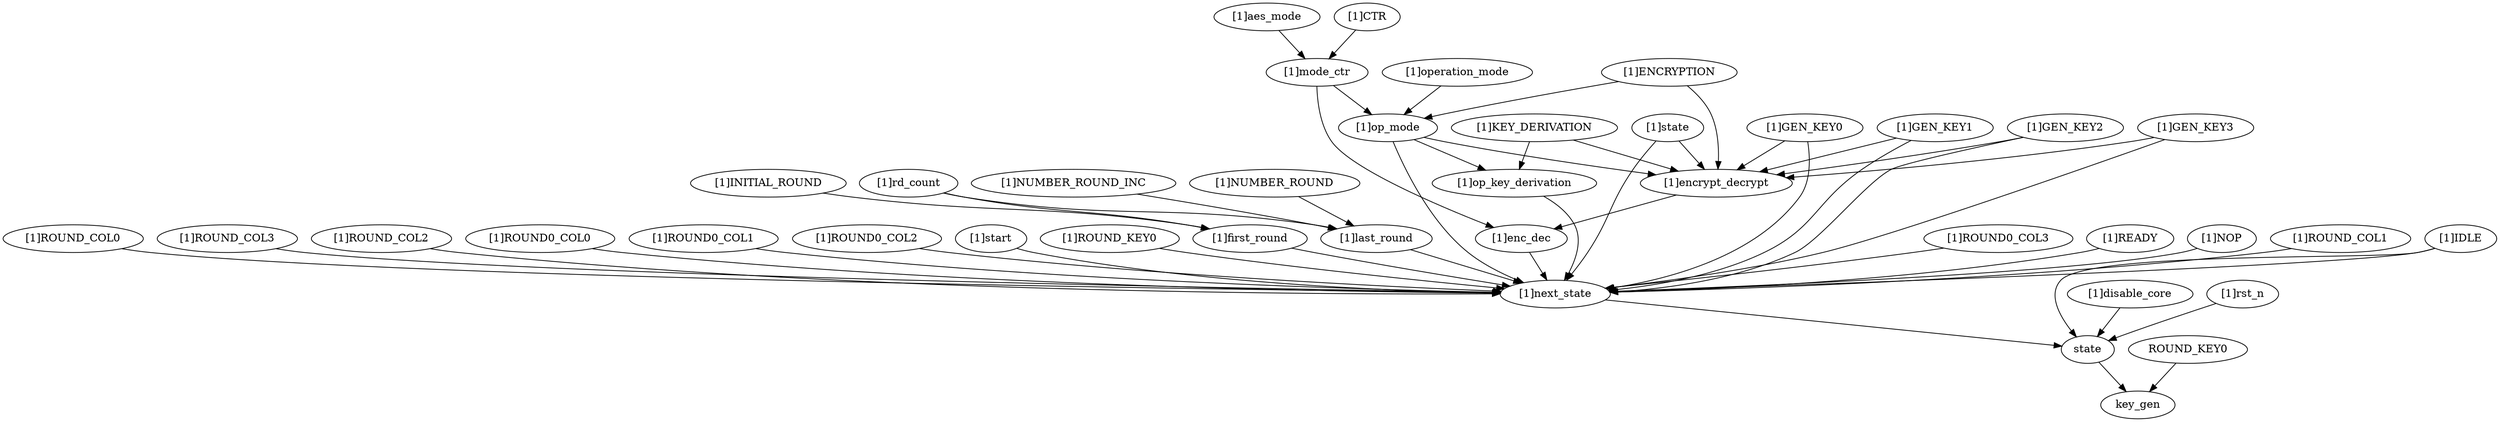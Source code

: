 strict digraph "" {
	"[1]ROUND_COL1"	 [complexity=13,
		importance=0.287776310937,
		rank=0.0221366393029];
	"[1]next_state"	 [complexity=5,
		importance=0.140229657311,
		rank=0.0280459314623];
	"[1]ROUND_COL1" -> "[1]next_state";
	"[1]ROUND_COL0"	 [complexity=17,
		importance=0.428005968249,
		rank=0.0251768216617];
	"[1]ROUND_COL0" -> "[1]next_state";
	"[1]ROUND_COL3"	 [complexity=17,
		importance=0.428005968249,
		rank=0.0251768216617];
	"[1]ROUND_COL3" -> "[1]next_state";
	"[1]ROUND_COL2"	 [complexity=13,
		importance=0.287776310937,
		rank=0.0221366393029];
	"[1]ROUND_COL2" -> "[1]next_state";
	"[1]ROUND0_COL0"	 [complexity=11,
		importance=0.287776310937,
		rank=0.0261614828125];
	"[1]ROUND0_COL0" -> "[1]next_state";
	"[1]ROUND0_COL1"	 [complexity=13,
		importance=0.287776310937,
		rank=0.0221366393029];
	"[1]ROUND0_COL1" -> "[1]next_state";
	"[1]ROUND0_COL2"	 [complexity=13,
		importance=0.287776310937,
		rank=0.0221366393029];
	"[1]ROUND0_COL2" -> "[1]next_state";
	"[1]start"	 [complexity=6,
		importance=0.848694940182,
		rank=0.141449156697];
	"[1]start" -> "[1]next_state";
	"[1]ROUND_KEY0"	 [complexity=21,
		importance=0.56823562556,
		rank=0.0270588393124];
	"[1]ROUND_KEY0" -> "[1]next_state";
	"[1]aes_mode"	 [complexity=19,
		importance=0.182978241007,
		rank=0.00963043373721];
	"[1]mode_ctr"	 [complexity=16,
		importance=0.175661244692,
		rank=0.0109788277933];
	"[1]aes_mode" -> "[1]mode_ctr";
	"[1]first_round"	 [complexity=6,
		importance=0.291806214545,
		rank=0.0486343690908];
	"[1]first_round" -> "[1]next_state";
	"[1]op_key_derivation"	 [complexity=9,
		importance=0.149594976031,
		rank=0.0166216640034];
	"[1]op_key_derivation" -> "[1]next_state";
	"[1]operation_mode"	 [complexity=16,
		importance=0.170173764475,
		rank=0.0106358602797];
	"[1]op_mode"	 [complexity=12,
		importance=0.16285676816,
		rank=0.0135713973467];
	"[1]operation_mode" -> "[1]op_mode";
	"[1]last_round"	 [complexity=12,
		importance=0.71859238672,
		rank=0.0598826988934];
	"[1]last_round" -> "[1]next_state";
	"[1]IDLE"	 [complexity=11,
		importance=0.428005968249,
		rank=0.0389096334771];
	state	 [complexity=3,
		importance=0.0614358217267,
		rank=0.0204786072422];
	"[1]IDLE" -> state;
	"[1]IDLE" -> "[1]next_state";
	"[1]enc_dec"	 [complexity=47,
		importance=1.69893947957,
		rank=0.0361476485014];
	"[1]mode_ctr" -> "[1]enc_dec";
	"[1]mode_ctr" -> "[1]op_mode";
	ROUND_KEY0	 [complexity=3,
		importance=0.015501470907,
		rank=0.00516715696901];
	key_gen	 [complexity=0,
		importance=0.00818447459228,
		rank=0.0];
	ROUND_KEY0 -> key_gen;
	"[1]disable_core"	 [complexity=4,
		importance=0.130188639768,
		rank=0.0325471599421];
	"[1]disable_core" -> state;
	"[1]ROUND0_COL3"	 [complexity=15,
		importance=0.428005968249,
		rank=0.0285337312166];
	"[1]ROUND0_COL3" -> "[1]next_state";
	"[1]rd_count"	 [complexity=9,
		importance=0.31428920657,
		rank=0.0349210229523];
	"[1]rd_count" -> "[1]first_round";
	"[1]rd_count" -> "[1]last_round";
	state -> key_gen;
	"[1]enc_dec" -> "[1]next_state";
	"[1]encrypt_decrypt"	 [complexity=50,
		importance=1.71575725283,
		rank=0.0343151450565];
	"[1]encrypt_decrypt" -> "[1]enc_dec";
	"[1]READY"	 [complexity=15,
		importance=0.428005968249,
		rank=0.0285337312166];
	"[1]READY" -> "[1]next_state";
	"[1]rst_n"	 [complexity=4,
		importance=0.191624461495,
		rank=0.0479061153737];
	"[1]rst_n" -> state;
	"[1]INITIAL_ROUND"	 [complexity=9,
		importance=0.299123210859,
		rank=0.0332359123177];
	"[1]INITIAL_ROUND" -> "[1]first_round";
	"[1]NUMBER_ROUND"	 [complexity=17,
		importance=0.725909383035,
		rank=0.0427005519432];
	"[1]NUMBER_ROUND" -> "[1]last_round";
	"[1]next_state" -> state;
	"[1]CTR"	 [complexity=19,
		importance=0.182978241007,
		rank=0.00963043373721];
	"[1]CTR" -> "[1]mode_ctr";
	"[1]NUMBER_ROUND_INC"	 [complexity=17,
		importance=0.725909383035,
		rank=0.0427005519432];
	"[1]NUMBER_ROUND_INC" -> "[1]last_round";
	"[1]NOP"	 [complexity=9,
		importance=0.147546653626,
		rank=0.0163940726251];
	"[1]NOP" -> "[1]next_state";
	"[1]state"	 [complexity=63,
		importance=1.76900859996,
		rank=0.0280795015867];
	"[1]state" -> "[1]encrypt_decrypt";
	"[1]state" -> "[1]next_state";
	"[1]ENCRYPTION"	 [complexity=16,
		importance=0.170173764475,
		rank=0.0106358602797];
	"[1]ENCRYPTION" -> "[1]encrypt_decrypt";
	"[1]ENCRYPTION" -> "[1]op_mode";
	"[1]op_mode" -> "[1]op_key_derivation";
	"[1]op_mode" -> "[1]encrypt_decrypt";
	"[1]op_mode" -> "[1]next_state";
	"[1]GEN_KEY0"	 [complexity=63,
		importance=1.72307424914,
		rank=0.027350384907];
	"[1]GEN_KEY0" -> "[1]encrypt_decrypt";
	"[1]GEN_KEY0" -> "[1]next_state";
	"[1]GEN_KEY1"	 [complexity=63,
		importance=1.72307424914,
		rank=0.027350384907];
	"[1]GEN_KEY1" -> "[1]encrypt_decrypt";
	"[1]GEN_KEY1" -> "[1]next_state";
	"[1]GEN_KEY2"	 [complexity=63,
		importance=1.72307424914,
		rank=0.027350384907];
	"[1]GEN_KEY2" -> "[1]encrypt_decrypt";
	"[1]GEN_KEY2" -> "[1]next_state";
	"[1]GEN_KEY3"	 [complexity=63,
		importance=1.72307424914,
		rank=0.027350384907];
	"[1]GEN_KEY3" -> "[1]encrypt_decrypt";
	"[1]GEN_KEY3" -> "[1]next_state";
	"[1]KEY_DERIVATION"	 [complexity=12,
		importance=0.156911972345,
		rank=0.0130759976955];
	"[1]KEY_DERIVATION" -> "[1]op_key_derivation";
	"[1]KEY_DERIVATION" -> "[1]encrypt_decrypt";
}
